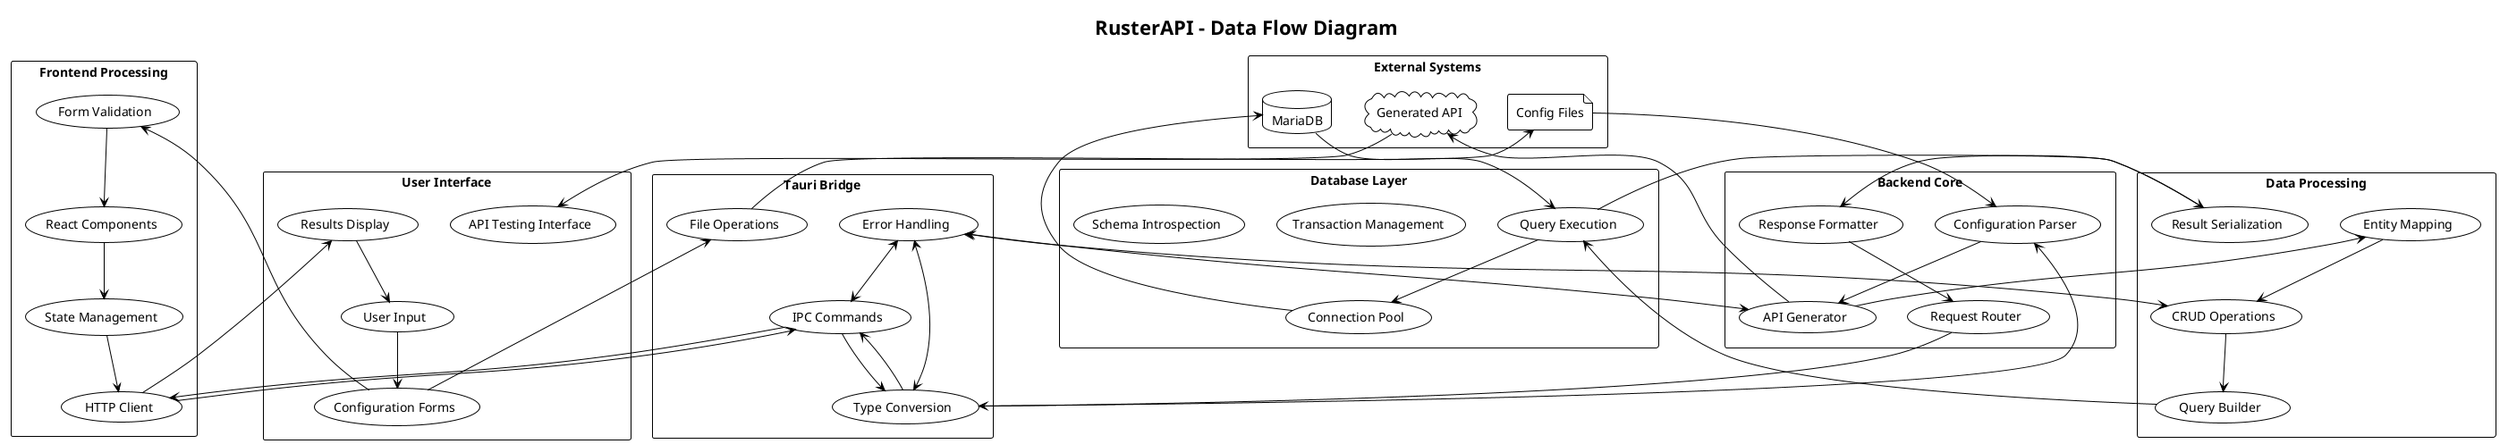 @startuml
!theme plain
title RusterAPI - Data Flow Diagram

rectangle "User Interface" {
    (User Input) as UI
    (Configuration Forms) as CF
    (API Testing Interface) as ATI
    (Results Display) as RD
}

rectangle "Frontend Processing" {
    (React Components) as RC
    (State Management) as SM
    (Form Validation) as FV
    (HTTP Client) as HC
}

rectangle "Tauri Bridge" {
    (IPC Commands) as IPC
    (Type Conversion) as TC
    (Error Handling) as EH
    (File Operations) as FO
}

rectangle "Backend Core" {
    (Configuration Parser) as CP
    (API Generator) as AG
    (Request Router) as RR
    (Response Formatter) as RF
}

rectangle "Data Processing" {
    (Entity Mapping) as EM
    (CRUD Operations) as CRUD
    (Query Builder) as QB
    (Result Serialization) as RS
}

rectangle "Database Layer" {
    (Connection Pool) as Pool
    (Query Execution) as QE
    (Transaction Management) as TM
    (Schema Introspection) as SI
}

rectangle "External Systems" {
    database "MariaDB" as DB
    file "Config Files" as Files
    cloud "Generated API" as API
}

' Data flow connections
UI --> CF
CF --> FV
FV --> RC
RC --> SM
SM --> HC
HC --> IPC

IPC --> TC
TC --> CP
CP --> AG
AG --> EM
EM --> CRUD

CRUD --> QB
QB --> QE
QE --> Pool
Pool --> DB

DB --> QE
QE --> RS
RS --> RF
RF --> RR
RR --> TC
TC --> IPC

IPC --> HC
HC --> RD
RD --> UI

' Configuration flow
CF --> FO
FO --> Files
Files --> CP

' API generation flow
AG --> API
API --> ATI

' Error flow
EH <--> IPC
EH <--> TC
EH <--> AG
EH <--> CRUD

@enduml
